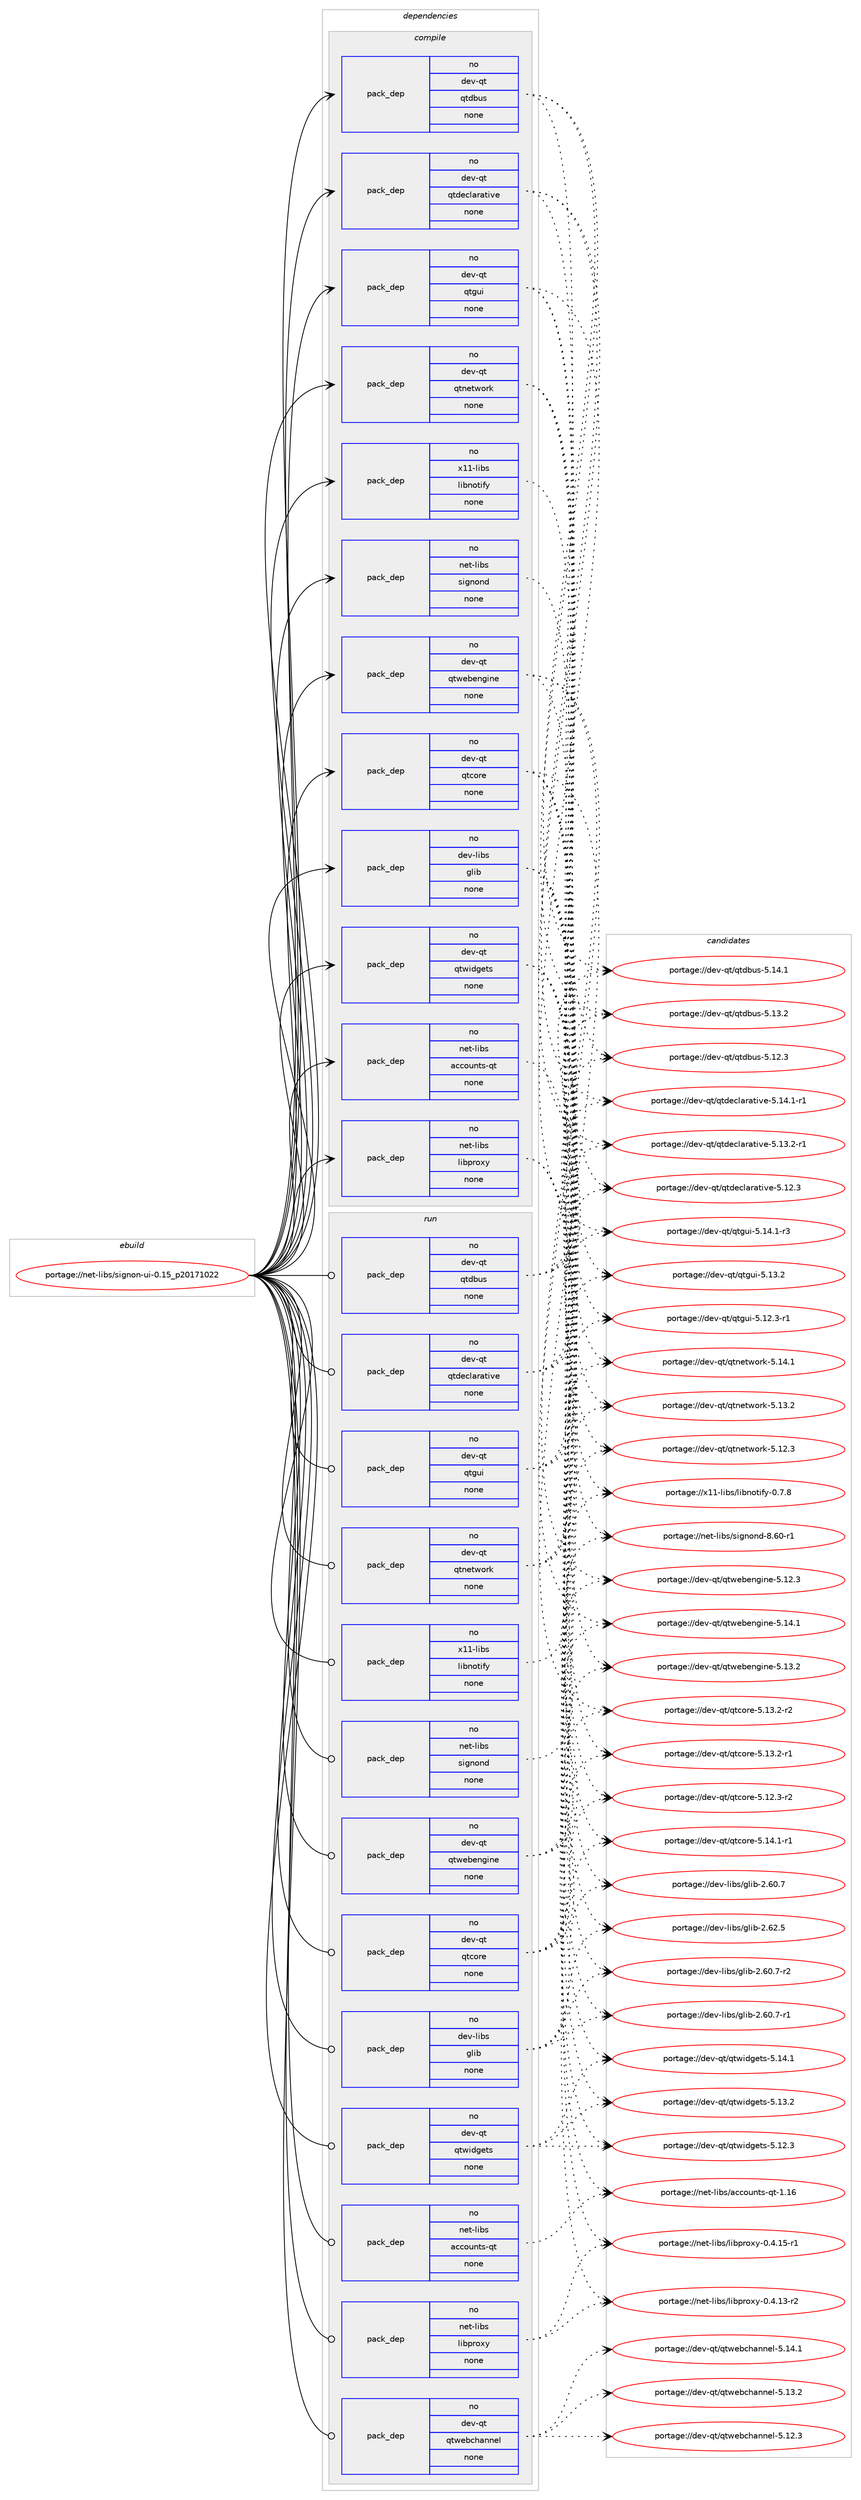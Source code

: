 digraph prolog {

# *************
# Graph options
# *************

newrank=true;
concentrate=true;
compound=true;
graph [rankdir=LR,fontname=Helvetica,fontsize=10,ranksep=1.5];#, ranksep=2.5, nodesep=0.2];
edge  [arrowhead=vee];
node  [fontname=Helvetica,fontsize=10];

# **********
# The ebuild
# **********

subgraph cluster_leftcol {
color=gray;
rank=same;
label=<<i>ebuild</i>>;
id [label="portage://net-libs/signon-ui-0.15_p20171022", color=red, width=4, href="../net-libs/signon-ui-0.15_p20171022.svg"];
}

# ****************
# The dependencies
# ****************

subgraph cluster_midcol {
color=gray;
label=<<i>dependencies</i>>;
subgraph cluster_compile {
fillcolor="#eeeeee";
style=filled;
label=<<i>compile</i>>;
subgraph pack45283 {
dependency57638 [label=<<TABLE BORDER="0" CELLBORDER="1" CELLSPACING="0" CELLPADDING="4" WIDTH="220"><TR><TD ROWSPAN="6" CELLPADDING="30">pack_dep</TD></TR><TR><TD WIDTH="110">no</TD></TR><TR><TD>dev-libs</TD></TR><TR><TD>glib</TD></TR><TR><TD>none</TD></TR><TR><TD></TD></TR></TABLE>>, shape=none, color=blue];
}
id:e -> dependency57638:w [weight=20,style="solid",arrowhead="vee"];
subgraph pack45284 {
dependency57639 [label=<<TABLE BORDER="0" CELLBORDER="1" CELLSPACING="0" CELLPADDING="4" WIDTH="220"><TR><TD ROWSPAN="6" CELLPADDING="30">pack_dep</TD></TR><TR><TD WIDTH="110">no</TD></TR><TR><TD>dev-qt</TD></TR><TR><TD>qtcore</TD></TR><TR><TD>none</TD></TR><TR><TD></TD></TR></TABLE>>, shape=none, color=blue];
}
id:e -> dependency57639:w [weight=20,style="solid",arrowhead="vee"];
subgraph pack45285 {
dependency57640 [label=<<TABLE BORDER="0" CELLBORDER="1" CELLSPACING="0" CELLPADDING="4" WIDTH="220"><TR><TD ROWSPAN="6" CELLPADDING="30">pack_dep</TD></TR><TR><TD WIDTH="110">no</TD></TR><TR><TD>dev-qt</TD></TR><TR><TD>qtdbus</TD></TR><TR><TD>none</TD></TR><TR><TD></TD></TR></TABLE>>, shape=none, color=blue];
}
id:e -> dependency57640:w [weight=20,style="solid",arrowhead="vee"];
subgraph pack45286 {
dependency57641 [label=<<TABLE BORDER="0" CELLBORDER="1" CELLSPACING="0" CELLPADDING="4" WIDTH="220"><TR><TD ROWSPAN="6" CELLPADDING="30">pack_dep</TD></TR><TR><TD WIDTH="110">no</TD></TR><TR><TD>dev-qt</TD></TR><TR><TD>qtdeclarative</TD></TR><TR><TD>none</TD></TR><TR><TD></TD></TR></TABLE>>, shape=none, color=blue];
}
id:e -> dependency57641:w [weight=20,style="solid",arrowhead="vee"];
subgraph pack45287 {
dependency57642 [label=<<TABLE BORDER="0" CELLBORDER="1" CELLSPACING="0" CELLPADDING="4" WIDTH="220"><TR><TD ROWSPAN="6" CELLPADDING="30">pack_dep</TD></TR><TR><TD WIDTH="110">no</TD></TR><TR><TD>dev-qt</TD></TR><TR><TD>qtgui</TD></TR><TR><TD>none</TD></TR><TR><TD></TD></TR></TABLE>>, shape=none, color=blue];
}
id:e -> dependency57642:w [weight=20,style="solid",arrowhead="vee"];
subgraph pack45288 {
dependency57643 [label=<<TABLE BORDER="0" CELLBORDER="1" CELLSPACING="0" CELLPADDING="4" WIDTH="220"><TR><TD ROWSPAN="6" CELLPADDING="30">pack_dep</TD></TR><TR><TD WIDTH="110">no</TD></TR><TR><TD>dev-qt</TD></TR><TR><TD>qtnetwork</TD></TR><TR><TD>none</TD></TR><TR><TD></TD></TR></TABLE>>, shape=none, color=blue];
}
id:e -> dependency57643:w [weight=20,style="solid",arrowhead="vee"];
subgraph pack45289 {
dependency57644 [label=<<TABLE BORDER="0" CELLBORDER="1" CELLSPACING="0" CELLPADDING="4" WIDTH="220"><TR><TD ROWSPAN="6" CELLPADDING="30">pack_dep</TD></TR><TR><TD WIDTH="110">no</TD></TR><TR><TD>dev-qt</TD></TR><TR><TD>qtwebengine</TD></TR><TR><TD>none</TD></TR><TR><TD></TD></TR></TABLE>>, shape=none, color=blue];
}
id:e -> dependency57644:w [weight=20,style="solid",arrowhead="vee"];
subgraph pack45290 {
dependency57645 [label=<<TABLE BORDER="0" CELLBORDER="1" CELLSPACING="0" CELLPADDING="4" WIDTH="220"><TR><TD ROWSPAN="6" CELLPADDING="30">pack_dep</TD></TR><TR><TD WIDTH="110">no</TD></TR><TR><TD>dev-qt</TD></TR><TR><TD>qtwidgets</TD></TR><TR><TD>none</TD></TR><TR><TD></TD></TR></TABLE>>, shape=none, color=blue];
}
id:e -> dependency57645:w [weight=20,style="solid",arrowhead="vee"];
subgraph pack45291 {
dependency57646 [label=<<TABLE BORDER="0" CELLBORDER="1" CELLSPACING="0" CELLPADDING="4" WIDTH="220"><TR><TD ROWSPAN="6" CELLPADDING="30">pack_dep</TD></TR><TR><TD WIDTH="110">no</TD></TR><TR><TD>net-libs</TD></TR><TR><TD>accounts-qt</TD></TR><TR><TD>none</TD></TR><TR><TD></TD></TR></TABLE>>, shape=none, color=blue];
}
id:e -> dependency57646:w [weight=20,style="solid",arrowhead="vee"];
subgraph pack45292 {
dependency57647 [label=<<TABLE BORDER="0" CELLBORDER="1" CELLSPACING="0" CELLPADDING="4" WIDTH="220"><TR><TD ROWSPAN="6" CELLPADDING="30">pack_dep</TD></TR><TR><TD WIDTH="110">no</TD></TR><TR><TD>net-libs</TD></TR><TR><TD>libproxy</TD></TR><TR><TD>none</TD></TR><TR><TD></TD></TR></TABLE>>, shape=none, color=blue];
}
id:e -> dependency57647:w [weight=20,style="solid",arrowhead="vee"];
subgraph pack45293 {
dependency57648 [label=<<TABLE BORDER="0" CELLBORDER="1" CELLSPACING="0" CELLPADDING="4" WIDTH="220"><TR><TD ROWSPAN="6" CELLPADDING="30">pack_dep</TD></TR><TR><TD WIDTH="110">no</TD></TR><TR><TD>net-libs</TD></TR><TR><TD>signond</TD></TR><TR><TD>none</TD></TR><TR><TD></TD></TR></TABLE>>, shape=none, color=blue];
}
id:e -> dependency57648:w [weight=20,style="solid",arrowhead="vee"];
subgraph pack45294 {
dependency57649 [label=<<TABLE BORDER="0" CELLBORDER="1" CELLSPACING="0" CELLPADDING="4" WIDTH="220"><TR><TD ROWSPAN="6" CELLPADDING="30">pack_dep</TD></TR><TR><TD WIDTH="110">no</TD></TR><TR><TD>x11-libs</TD></TR><TR><TD>libnotify</TD></TR><TR><TD>none</TD></TR><TR><TD></TD></TR></TABLE>>, shape=none, color=blue];
}
id:e -> dependency57649:w [weight=20,style="solid",arrowhead="vee"];
}
subgraph cluster_compileandrun {
fillcolor="#eeeeee";
style=filled;
label=<<i>compile and run</i>>;
}
subgraph cluster_run {
fillcolor="#eeeeee";
style=filled;
label=<<i>run</i>>;
subgraph pack45295 {
dependency57650 [label=<<TABLE BORDER="0" CELLBORDER="1" CELLSPACING="0" CELLPADDING="4" WIDTH="220"><TR><TD ROWSPAN="6" CELLPADDING="30">pack_dep</TD></TR><TR><TD WIDTH="110">no</TD></TR><TR><TD>dev-libs</TD></TR><TR><TD>glib</TD></TR><TR><TD>none</TD></TR><TR><TD></TD></TR></TABLE>>, shape=none, color=blue];
}
id:e -> dependency57650:w [weight=20,style="solid",arrowhead="odot"];
subgraph pack45296 {
dependency57651 [label=<<TABLE BORDER="0" CELLBORDER="1" CELLSPACING="0" CELLPADDING="4" WIDTH="220"><TR><TD ROWSPAN="6" CELLPADDING="30">pack_dep</TD></TR><TR><TD WIDTH="110">no</TD></TR><TR><TD>dev-qt</TD></TR><TR><TD>qtcore</TD></TR><TR><TD>none</TD></TR><TR><TD></TD></TR></TABLE>>, shape=none, color=blue];
}
id:e -> dependency57651:w [weight=20,style="solid",arrowhead="odot"];
subgraph pack45297 {
dependency57652 [label=<<TABLE BORDER="0" CELLBORDER="1" CELLSPACING="0" CELLPADDING="4" WIDTH="220"><TR><TD ROWSPAN="6" CELLPADDING="30">pack_dep</TD></TR><TR><TD WIDTH="110">no</TD></TR><TR><TD>dev-qt</TD></TR><TR><TD>qtdbus</TD></TR><TR><TD>none</TD></TR><TR><TD></TD></TR></TABLE>>, shape=none, color=blue];
}
id:e -> dependency57652:w [weight=20,style="solid",arrowhead="odot"];
subgraph pack45298 {
dependency57653 [label=<<TABLE BORDER="0" CELLBORDER="1" CELLSPACING="0" CELLPADDING="4" WIDTH="220"><TR><TD ROWSPAN="6" CELLPADDING="30">pack_dep</TD></TR><TR><TD WIDTH="110">no</TD></TR><TR><TD>dev-qt</TD></TR><TR><TD>qtdeclarative</TD></TR><TR><TD>none</TD></TR><TR><TD></TD></TR></TABLE>>, shape=none, color=blue];
}
id:e -> dependency57653:w [weight=20,style="solid",arrowhead="odot"];
subgraph pack45299 {
dependency57654 [label=<<TABLE BORDER="0" CELLBORDER="1" CELLSPACING="0" CELLPADDING="4" WIDTH="220"><TR><TD ROWSPAN="6" CELLPADDING="30">pack_dep</TD></TR><TR><TD WIDTH="110">no</TD></TR><TR><TD>dev-qt</TD></TR><TR><TD>qtgui</TD></TR><TR><TD>none</TD></TR><TR><TD></TD></TR></TABLE>>, shape=none, color=blue];
}
id:e -> dependency57654:w [weight=20,style="solid",arrowhead="odot"];
subgraph pack45300 {
dependency57655 [label=<<TABLE BORDER="0" CELLBORDER="1" CELLSPACING="0" CELLPADDING="4" WIDTH="220"><TR><TD ROWSPAN="6" CELLPADDING="30">pack_dep</TD></TR><TR><TD WIDTH="110">no</TD></TR><TR><TD>dev-qt</TD></TR><TR><TD>qtnetwork</TD></TR><TR><TD>none</TD></TR><TR><TD></TD></TR></TABLE>>, shape=none, color=blue];
}
id:e -> dependency57655:w [weight=20,style="solid",arrowhead="odot"];
subgraph pack45301 {
dependency57656 [label=<<TABLE BORDER="0" CELLBORDER="1" CELLSPACING="0" CELLPADDING="4" WIDTH="220"><TR><TD ROWSPAN="6" CELLPADDING="30">pack_dep</TD></TR><TR><TD WIDTH="110">no</TD></TR><TR><TD>dev-qt</TD></TR><TR><TD>qtwebchannel</TD></TR><TR><TD>none</TD></TR><TR><TD></TD></TR></TABLE>>, shape=none, color=blue];
}
id:e -> dependency57656:w [weight=20,style="solid",arrowhead="odot"];
subgraph pack45302 {
dependency57657 [label=<<TABLE BORDER="0" CELLBORDER="1" CELLSPACING="0" CELLPADDING="4" WIDTH="220"><TR><TD ROWSPAN="6" CELLPADDING="30">pack_dep</TD></TR><TR><TD WIDTH="110">no</TD></TR><TR><TD>dev-qt</TD></TR><TR><TD>qtwebengine</TD></TR><TR><TD>none</TD></TR><TR><TD></TD></TR></TABLE>>, shape=none, color=blue];
}
id:e -> dependency57657:w [weight=20,style="solid",arrowhead="odot"];
subgraph pack45303 {
dependency57658 [label=<<TABLE BORDER="0" CELLBORDER="1" CELLSPACING="0" CELLPADDING="4" WIDTH="220"><TR><TD ROWSPAN="6" CELLPADDING="30">pack_dep</TD></TR><TR><TD WIDTH="110">no</TD></TR><TR><TD>dev-qt</TD></TR><TR><TD>qtwidgets</TD></TR><TR><TD>none</TD></TR><TR><TD></TD></TR></TABLE>>, shape=none, color=blue];
}
id:e -> dependency57658:w [weight=20,style="solid",arrowhead="odot"];
subgraph pack45304 {
dependency57659 [label=<<TABLE BORDER="0" CELLBORDER="1" CELLSPACING="0" CELLPADDING="4" WIDTH="220"><TR><TD ROWSPAN="6" CELLPADDING="30">pack_dep</TD></TR><TR><TD WIDTH="110">no</TD></TR><TR><TD>net-libs</TD></TR><TR><TD>accounts-qt</TD></TR><TR><TD>none</TD></TR><TR><TD></TD></TR></TABLE>>, shape=none, color=blue];
}
id:e -> dependency57659:w [weight=20,style="solid",arrowhead="odot"];
subgraph pack45305 {
dependency57660 [label=<<TABLE BORDER="0" CELLBORDER="1" CELLSPACING="0" CELLPADDING="4" WIDTH="220"><TR><TD ROWSPAN="6" CELLPADDING="30">pack_dep</TD></TR><TR><TD WIDTH="110">no</TD></TR><TR><TD>net-libs</TD></TR><TR><TD>libproxy</TD></TR><TR><TD>none</TD></TR><TR><TD></TD></TR></TABLE>>, shape=none, color=blue];
}
id:e -> dependency57660:w [weight=20,style="solid",arrowhead="odot"];
subgraph pack45306 {
dependency57661 [label=<<TABLE BORDER="0" CELLBORDER="1" CELLSPACING="0" CELLPADDING="4" WIDTH="220"><TR><TD ROWSPAN="6" CELLPADDING="30">pack_dep</TD></TR><TR><TD WIDTH="110">no</TD></TR><TR><TD>net-libs</TD></TR><TR><TD>signond</TD></TR><TR><TD>none</TD></TR><TR><TD></TD></TR></TABLE>>, shape=none, color=blue];
}
id:e -> dependency57661:w [weight=20,style="solid",arrowhead="odot"];
subgraph pack45307 {
dependency57662 [label=<<TABLE BORDER="0" CELLBORDER="1" CELLSPACING="0" CELLPADDING="4" WIDTH="220"><TR><TD ROWSPAN="6" CELLPADDING="30">pack_dep</TD></TR><TR><TD WIDTH="110">no</TD></TR><TR><TD>x11-libs</TD></TR><TR><TD>libnotify</TD></TR><TR><TD>none</TD></TR><TR><TD></TD></TR></TABLE>>, shape=none, color=blue];
}
id:e -> dependency57662:w [weight=20,style="solid",arrowhead="odot"];
}
}

# **************
# The candidates
# **************

subgraph cluster_choices {
rank=same;
color=gray;
label=<<i>candidates</i>>;

subgraph choice45283 {
color=black;
nodesep=1;
choice1001011184510810598115471031081059845504654504653 [label="portage://dev-libs/glib-2.62.5", color=red, width=4,href="../dev-libs/glib-2.62.5.svg"];
choice10010111845108105981154710310810598455046544846554511450 [label="portage://dev-libs/glib-2.60.7-r2", color=red, width=4,href="../dev-libs/glib-2.60.7-r2.svg"];
choice10010111845108105981154710310810598455046544846554511449 [label="portage://dev-libs/glib-2.60.7-r1", color=red, width=4,href="../dev-libs/glib-2.60.7-r1.svg"];
choice1001011184510810598115471031081059845504654484655 [label="portage://dev-libs/glib-2.60.7", color=red, width=4,href="../dev-libs/glib-2.60.7.svg"];
dependency57638:e -> choice1001011184510810598115471031081059845504654504653:w [style=dotted,weight="100"];
dependency57638:e -> choice10010111845108105981154710310810598455046544846554511450:w [style=dotted,weight="100"];
dependency57638:e -> choice10010111845108105981154710310810598455046544846554511449:w [style=dotted,weight="100"];
dependency57638:e -> choice1001011184510810598115471031081059845504654484655:w [style=dotted,weight="100"];
}
subgraph choice45284 {
color=black;
nodesep=1;
choice100101118451131164711311699111114101455346495246494511449 [label="portage://dev-qt/qtcore-5.14.1-r1", color=red, width=4,href="../dev-qt/qtcore-5.14.1-r1.svg"];
choice100101118451131164711311699111114101455346495146504511450 [label="portage://dev-qt/qtcore-5.13.2-r2", color=red, width=4,href="../dev-qt/qtcore-5.13.2-r2.svg"];
choice100101118451131164711311699111114101455346495146504511449 [label="portage://dev-qt/qtcore-5.13.2-r1", color=red, width=4,href="../dev-qt/qtcore-5.13.2-r1.svg"];
choice100101118451131164711311699111114101455346495046514511450 [label="portage://dev-qt/qtcore-5.12.3-r2", color=red, width=4,href="../dev-qt/qtcore-5.12.3-r2.svg"];
dependency57639:e -> choice100101118451131164711311699111114101455346495246494511449:w [style=dotted,weight="100"];
dependency57639:e -> choice100101118451131164711311699111114101455346495146504511450:w [style=dotted,weight="100"];
dependency57639:e -> choice100101118451131164711311699111114101455346495146504511449:w [style=dotted,weight="100"];
dependency57639:e -> choice100101118451131164711311699111114101455346495046514511450:w [style=dotted,weight="100"];
}
subgraph choice45285 {
color=black;
nodesep=1;
choice10010111845113116471131161009811711545534649524649 [label="portage://dev-qt/qtdbus-5.14.1", color=red, width=4,href="../dev-qt/qtdbus-5.14.1.svg"];
choice10010111845113116471131161009811711545534649514650 [label="portage://dev-qt/qtdbus-5.13.2", color=red, width=4,href="../dev-qt/qtdbus-5.13.2.svg"];
choice10010111845113116471131161009811711545534649504651 [label="portage://dev-qt/qtdbus-5.12.3", color=red, width=4,href="../dev-qt/qtdbus-5.12.3.svg"];
dependency57640:e -> choice10010111845113116471131161009811711545534649524649:w [style=dotted,weight="100"];
dependency57640:e -> choice10010111845113116471131161009811711545534649514650:w [style=dotted,weight="100"];
dependency57640:e -> choice10010111845113116471131161009811711545534649504651:w [style=dotted,weight="100"];
}
subgraph choice45286 {
color=black;
nodesep=1;
choice1001011184511311647113116100101991089711497116105118101455346495246494511449 [label="portage://dev-qt/qtdeclarative-5.14.1-r1", color=red, width=4,href="../dev-qt/qtdeclarative-5.14.1-r1.svg"];
choice1001011184511311647113116100101991089711497116105118101455346495146504511449 [label="portage://dev-qt/qtdeclarative-5.13.2-r1", color=red, width=4,href="../dev-qt/qtdeclarative-5.13.2-r1.svg"];
choice100101118451131164711311610010199108971149711610511810145534649504651 [label="portage://dev-qt/qtdeclarative-5.12.3", color=red, width=4,href="../dev-qt/qtdeclarative-5.12.3.svg"];
dependency57641:e -> choice1001011184511311647113116100101991089711497116105118101455346495246494511449:w [style=dotted,weight="100"];
dependency57641:e -> choice1001011184511311647113116100101991089711497116105118101455346495146504511449:w [style=dotted,weight="100"];
dependency57641:e -> choice100101118451131164711311610010199108971149711610511810145534649504651:w [style=dotted,weight="100"];
}
subgraph choice45287 {
color=black;
nodesep=1;
choice1001011184511311647113116103117105455346495246494511451 [label="portage://dev-qt/qtgui-5.14.1-r3", color=red, width=4,href="../dev-qt/qtgui-5.14.1-r3.svg"];
choice100101118451131164711311610311710545534649514650 [label="portage://dev-qt/qtgui-5.13.2", color=red, width=4,href="../dev-qt/qtgui-5.13.2.svg"];
choice1001011184511311647113116103117105455346495046514511449 [label="portage://dev-qt/qtgui-5.12.3-r1", color=red, width=4,href="../dev-qt/qtgui-5.12.3-r1.svg"];
dependency57642:e -> choice1001011184511311647113116103117105455346495246494511451:w [style=dotted,weight="100"];
dependency57642:e -> choice100101118451131164711311610311710545534649514650:w [style=dotted,weight="100"];
dependency57642:e -> choice1001011184511311647113116103117105455346495046514511449:w [style=dotted,weight="100"];
}
subgraph choice45288 {
color=black;
nodesep=1;
choice100101118451131164711311611010111611911111410745534649524649 [label="portage://dev-qt/qtnetwork-5.14.1", color=red, width=4,href="../dev-qt/qtnetwork-5.14.1.svg"];
choice100101118451131164711311611010111611911111410745534649514650 [label="portage://dev-qt/qtnetwork-5.13.2", color=red, width=4,href="../dev-qt/qtnetwork-5.13.2.svg"];
choice100101118451131164711311611010111611911111410745534649504651 [label="portage://dev-qt/qtnetwork-5.12.3", color=red, width=4,href="../dev-qt/qtnetwork-5.12.3.svg"];
dependency57643:e -> choice100101118451131164711311611010111611911111410745534649524649:w [style=dotted,weight="100"];
dependency57643:e -> choice100101118451131164711311611010111611911111410745534649514650:w [style=dotted,weight="100"];
dependency57643:e -> choice100101118451131164711311611010111611911111410745534649504651:w [style=dotted,weight="100"];
}
subgraph choice45289 {
color=black;
nodesep=1;
choice10010111845113116471131161191019810111010310511010145534649524649 [label="portage://dev-qt/qtwebengine-5.14.1", color=red, width=4,href="../dev-qt/qtwebengine-5.14.1.svg"];
choice10010111845113116471131161191019810111010310511010145534649514650 [label="portage://dev-qt/qtwebengine-5.13.2", color=red, width=4,href="../dev-qt/qtwebengine-5.13.2.svg"];
choice10010111845113116471131161191019810111010310511010145534649504651 [label="portage://dev-qt/qtwebengine-5.12.3", color=red, width=4,href="../dev-qt/qtwebengine-5.12.3.svg"];
dependency57644:e -> choice10010111845113116471131161191019810111010310511010145534649524649:w [style=dotted,weight="100"];
dependency57644:e -> choice10010111845113116471131161191019810111010310511010145534649514650:w [style=dotted,weight="100"];
dependency57644:e -> choice10010111845113116471131161191019810111010310511010145534649504651:w [style=dotted,weight="100"];
}
subgraph choice45290 {
color=black;
nodesep=1;
choice100101118451131164711311611910510010310111611545534649524649 [label="portage://dev-qt/qtwidgets-5.14.1", color=red, width=4,href="../dev-qt/qtwidgets-5.14.1.svg"];
choice100101118451131164711311611910510010310111611545534649514650 [label="portage://dev-qt/qtwidgets-5.13.2", color=red, width=4,href="../dev-qt/qtwidgets-5.13.2.svg"];
choice100101118451131164711311611910510010310111611545534649504651 [label="portage://dev-qt/qtwidgets-5.12.3", color=red, width=4,href="../dev-qt/qtwidgets-5.12.3.svg"];
dependency57645:e -> choice100101118451131164711311611910510010310111611545534649524649:w [style=dotted,weight="100"];
dependency57645:e -> choice100101118451131164711311611910510010310111611545534649514650:w [style=dotted,weight="100"];
dependency57645:e -> choice100101118451131164711311611910510010310111611545534649504651:w [style=dotted,weight="100"];
}
subgraph choice45291 {
color=black;
nodesep=1;
choice110101116451081059811547979999111117110116115451131164549464954 [label="portage://net-libs/accounts-qt-1.16", color=red, width=4,href="../net-libs/accounts-qt-1.16.svg"];
dependency57646:e -> choice110101116451081059811547979999111117110116115451131164549464954:w [style=dotted,weight="100"];
}
subgraph choice45292 {
color=black;
nodesep=1;
choice11010111645108105981154710810598112114111120121454846524649534511449 [label="portage://net-libs/libproxy-0.4.15-r1", color=red, width=4,href="../net-libs/libproxy-0.4.15-r1.svg"];
choice11010111645108105981154710810598112114111120121454846524649514511450 [label="portage://net-libs/libproxy-0.4.13-r2", color=red, width=4,href="../net-libs/libproxy-0.4.13-r2.svg"];
dependency57647:e -> choice11010111645108105981154710810598112114111120121454846524649534511449:w [style=dotted,weight="100"];
dependency57647:e -> choice11010111645108105981154710810598112114111120121454846524649514511450:w [style=dotted,weight="100"];
}
subgraph choice45293 {
color=black;
nodesep=1;
choice11010111645108105981154711510510311011111010045564654484511449 [label="portage://net-libs/signond-8.60-r1", color=red, width=4,href="../net-libs/signond-8.60-r1.svg"];
dependency57648:e -> choice11010111645108105981154711510510311011111010045564654484511449:w [style=dotted,weight="100"];
}
subgraph choice45294 {
color=black;
nodesep=1;
choice120494945108105981154710810598110111116105102121454846554656 [label="portage://x11-libs/libnotify-0.7.8", color=red, width=4,href="../x11-libs/libnotify-0.7.8.svg"];
dependency57649:e -> choice120494945108105981154710810598110111116105102121454846554656:w [style=dotted,weight="100"];
}
subgraph choice45295 {
color=black;
nodesep=1;
choice1001011184510810598115471031081059845504654504653 [label="portage://dev-libs/glib-2.62.5", color=red, width=4,href="../dev-libs/glib-2.62.5.svg"];
choice10010111845108105981154710310810598455046544846554511450 [label="portage://dev-libs/glib-2.60.7-r2", color=red, width=4,href="../dev-libs/glib-2.60.7-r2.svg"];
choice10010111845108105981154710310810598455046544846554511449 [label="portage://dev-libs/glib-2.60.7-r1", color=red, width=4,href="../dev-libs/glib-2.60.7-r1.svg"];
choice1001011184510810598115471031081059845504654484655 [label="portage://dev-libs/glib-2.60.7", color=red, width=4,href="../dev-libs/glib-2.60.7.svg"];
dependency57650:e -> choice1001011184510810598115471031081059845504654504653:w [style=dotted,weight="100"];
dependency57650:e -> choice10010111845108105981154710310810598455046544846554511450:w [style=dotted,weight="100"];
dependency57650:e -> choice10010111845108105981154710310810598455046544846554511449:w [style=dotted,weight="100"];
dependency57650:e -> choice1001011184510810598115471031081059845504654484655:w [style=dotted,weight="100"];
}
subgraph choice45296 {
color=black;
nodesep=1;
choice100101118451131164711311699111114101455346495246494511449 [label="portage://dev-qt/qtcore-5.14.1-r1", color=red, width=4,href="../dev-qt/qtcore-5.14.1-r1.svg"];
choice100101118451131164711311699111114101455346495146504511450 [label="portage://dev-qt/qtcore-5.13.2-r2", color=red, width=4,href="../dev-qt/qtcore-5.13.2-r2.svg"];
choice100101118451131164711311699111114101455346495146504511449 [label="portage://dev-qt/qtcore-5.13.2-r1", color=red, width=4,href="../dev-qt/qtcore-5.13.2-r1.svg"];
choice100101118451131164711311699111114101455346495046514511450 [label="portage://dev-qt/qtcore-5.12.3-r2", color=red, width=4,href="../dev-qt/qtcore-5.12.3-r2.svg"];
dependency57651:e -> choice100101118451131164711311699111114101455346495246494511449:w [style=dotted,weight="100"];
dependency57651:e -> choice100101118451131164711311699111114101455346495146504511450:w [style=dotted,weight="100"];
dependency57651:e -> choice100101118451131164711311699111114101455346495146504511449:w [style=dotted,weight="100"];
dependency57651:e -> choice100101118451131164711311699111114101455346495046514511450:w [style=dotted,weight="100"];
}
subgraph choice45297 {
color=black;
nodesep=1;
choice10010111845113116471131161009811711545534649524649 [label="portage://dev-qt/qtdbus-5.14.1", color=red, width=4,href="../dev-qt/qtdbus-5.14.1.svg"];
choice10010111845113116471131161009811711545534649514650 [label="portage://dev-qt/qtdbus-5.13.2", color=red, width=4,href="../dev-qt/qtdbus-5.13.2.svg"];
choice10010111845113116471131161009811711545534649504651 [label="portage://dev-qt/qtdbus-5.12.3", color=red, width=4,href="../dev-qt/qtdbus-5.12.3.svg"];
dependency57652:e -> choice10010111845113116471131161009811711545534649524649:w [style=dotted,weight="100"];
dependency57652:e -> choice10010111845113116471131161009811711545534649514650:w [style=dotted,weight="100"];
dependency57652:e -> choice10010111845113116471131161009811711545534649504651:w [style=dotted,weight="100"];
}
subgraph choice45298 {
color=black;
nodesep=1;
choice1001011184511311647113116100101991089711497116105118101455346495246494511449 [label="portage://dev-qt/qtdeclarative-5.14.1-r1", color=red, width=4,href="../dev-qt/qtdeclarative-5.14.1-r1.svg"];
choice1001011184511311647113116100101991089711497116105118101455346495146504511449 [label="portage://dev-qt/qtdeclarative-5.13.2-r1", color=red, width=4,href="../dev-qt/qtdeclarative-5.13.2-r1.svg"];
choice100101118451131164711311610010199108971149711610511810145534649504651 [label="portage://dev-qt/qtdeclarative-5.12.3", color=red, width=4,href="../dev-qt/qtdeclarative-5.12.3.svg"];
dependency57653:e -> choice1001011184511311647113116100101991089711497116105118101455346495246494511449:w [style=dotted,weight="100"];
dependency57653:e -> choice1001011184511311647113116100101991089711497116105118101455346495146504511449:w [style=dotted,weight="100"];
dependency57653:e -> choice100101118451131164711311610010199108971149711610511810145534649504651:w [style=dotted,weight="100"];
}
subgraph choice45299 {
color=black;
nodesep=1;
choice1001011184511311647113116103117105455346495246494511451 [label="portage://dev-qt/qtgui-5.14.1-r3", color=red, width=4,href="../dev-qt/qtgui-5.14.1-r3.svg"];
choice100101118451131164711311610311710545534649514650 [label="portage://dev-qt/qtgui-5.13.2", color=red, width=4,href="../dev-qt/qtgui-5.13.2.svg"];
choice1001011184511311647113116103117105455346495046514511449 [label="portage://dev-qt/qtgui-5.12.3-r1", color=red, width=4,href="../dev-qt/qtgui-5.12.3-r1.svg"];
dependency57654:e -> choice1001011184511311647113116103117105455346495246494511451:w [style=dotted,weight="100"];
dependency57654:e -> choice100101118451131164711311610311710545534649514650:w [style=dotted,weight="100"];
dependency57654:e -> choice1001011184511311647113116103117105455346495046514511449:w [style=dotted,weight="100"];
}
subgraph choice45300 {
color=black;
nodesep=1;
choice100101118451131164711311611010111611911111410745534649524649 [label="portage://dev-qt/qtnetwork-5.14.1", color=red, width=4,href="../dev-qt/qtnetwork-5.14.1.svg"];
choice100101118451131164711311611010111611911111410745534649514650 [label="portage://dev-qt/qtnetwork-5.13.2", color=red, width=4,href="../dev-qt/qtnetwork-5.13.2.svg"];
choice100101118451131164711311611010111611911111410745534649504651 [label="portage://dev-qt/qtnetwork-5.12.3", color=red, width=4,href="../dev-qt/qtnetwork-5.12.3.svg"];
dependency57655:e -> choice100101118451131164711311611010111611911111410745534649524649:w [style=dotted,weight="100"];
dependency57655:e -> choice100101118451131164711311611010111611911111410745534649514650:w [style=dotted,weight="100"];
dependency57655:e -> choice100101118451131164711311611010111611911111410745534649504651:w [style=dotted,weight="100"];
}
subgraph choice45301 {
color=black;
nodesep=1;
choice100101118451131164711311611910198991049711011010110845534649524649 [label="portage://dev-qt/qtwebchannel-5.14.1", color=red, width=4,href="../dev-qt/qtwebchannel-5.14.1.svg"];
choice100101118451131164711311611910198991049711011010110845534649514650 [label="portage://dev-qt/qtwebchannel-5.13.2", color=red, width=4,href="../dev-qt/qtwebchannel-5.13.2.svg"];
choice100101118451131164711311611910198991049711011010110845534649504651 [label="portage://dev-qt/qtwebchannel-5.12.3", color=red, width=4,href="../dev-qt/qtwebchannel-5.12.3.svg"];
dependency57656:e -> choice100101118451131164711311611910198991049711011010110845534649524649:w [style=dotted,weight="100"];
dependency57656:e -> choice100101118451131164711311611910198991049711011010110845534649514650:w [style=dotted,weight="100"];
dependency57656:e -> choice100101118451131164711311611910198991049711011010110845534649504651:w [style=dotted,weight="100"];
}
subgraph choice45302 {
color=black;
nodesep=1;
choice10010111845113116471131161191019810111010310511010145534649524649 [label="portage://dev-qt/qtwebengine-5.14.1", color=red, width=4,href="../dev-qt/qtwebengine-5.14.1.svg"];
choice10010111845113116471131161191019810111010310511010145534649514650 [label="portage://dev-qt/qtwebengine-5.13.2", color=red, width=4,href="../dev-qt/qtwebengine-5.13.2.svg"];
choice10010111845113116471131161191019810111010310511010145534649504651 [label="portage://dev-qt/qtwebengine-5.12.3", color=red, width=4,href="../dev-qt/qtwebengine-5.12.3.svg"];
dependency57657:e -> choice10010111845113116471131161191019810111010310511010145534649524649:w [style=dotted,weight="100"];
dependency57657:e -> choice10010111845113116471131161191019810111010310511010145534649514650:w [style=dotted,weight="100"];
dependency57657:e -> choice10010111845113116471131161191019810111010310511010145534649504651:w [style=dotted,weight="100"];
}
subgraph choice45303 {
color=black;
nodesep=1;
choice100101118451131164711311611910510010310111611545534649524649 [label="portage://dev-qt/qtwidgets-5.14.1", color=red, width=4,href="../dev-qt/qtwidgets-5.14.1.svg"];
choice100101118451131164711311611910510010310111611545534649514650 [label="portage://dev-qt/qtwidgets-5.13.2", color=red, width=4,href="../dev-qt/qtwidgets-5.13.2.svg"];
choice100101118451131164711311611910510010310111611545534649504651 [label="portage://dev-qt/qtwidgets-5.12.3", color=red, width=4,href="../dev-qt/qtwidgets-5.12.3.svg"];
dependency57658:e -> choice100101118451131164711311611910510010310111611545534649524649:w [style=dotted,weight="100"];
dependency57658:e -> choice100101118451131164711311611910510010310111611545534649514650:w [style=dotted,weight="100"];
dependency57658:e -> choice100101118451131164711311611910510010310111611545534649504651:w [style=dotted,weight="100"];
}
subgraph choice45304 {
color=black;
nodesep=1;
choice110101116451081059811547979999111117110116115451131164549464954 [label="portage://net-libs/accounts-qt-1.16", color=red, width=4,href="../net-libs/accounts-qt-1.16.svg"];
dependency57659:e -> choice110101116451081059811547979999111117110116115451131164549464954:w [style=dotted,weight="100"];
}
subgraph choice45305 {
color=black;
nodesep=1;
choice11010111645108105981154710810598112114111120121454846524649534511449 [label="portage://net-libs/libproxy-0.4.15-r1", color=red, width=4,href="../net-libs/libproxy-0.4.15-r1.svg"];
choice11010111645108105981154710810598112114111120121454846524649514511450 [label="portage://net-libs/libproxy-0.4.13-r2", color=red, width=4,href="../net-libs/libproxy-0.4.13-r2.svg"];
dependency57660:e -> choice11010111645108105981154710810598112114111120121454846524649534511449:w [style=dotted,weight="100"];
dependency57660:e -> choice11010111645108105981154710810598112114111120121454846524649514511450:w [style=dotted,weight="100"];
}
subgraph choice45306 {
color=black;
nodesep=1;
choice11010111645108105981154711510510311011111010045564654484511449 [label="portage://net-libs/signond-8.60-r1", color=red, width=4,href="../net-libs/signond-8.60-r1.svg"];
dependency57661:e -> choice11010111645108105981154711510510311011111010045564654484511449:w [style=dotted,weight="100"];
}
subgraph choice45307 {
color=black;
nodesep=1;
choice120494945108105981154710810598110111116105102121454846554656 [label="portage://x11-libs/libnotify-0.7.8", color=red, width=4,href="../x11-libs/libnotify-0.7.8.svg"];
dependency57662:e -> choice120494945108105981154710810598110111116105102121454846554656:w [style=dotted,weight="100"];
}
}

}
